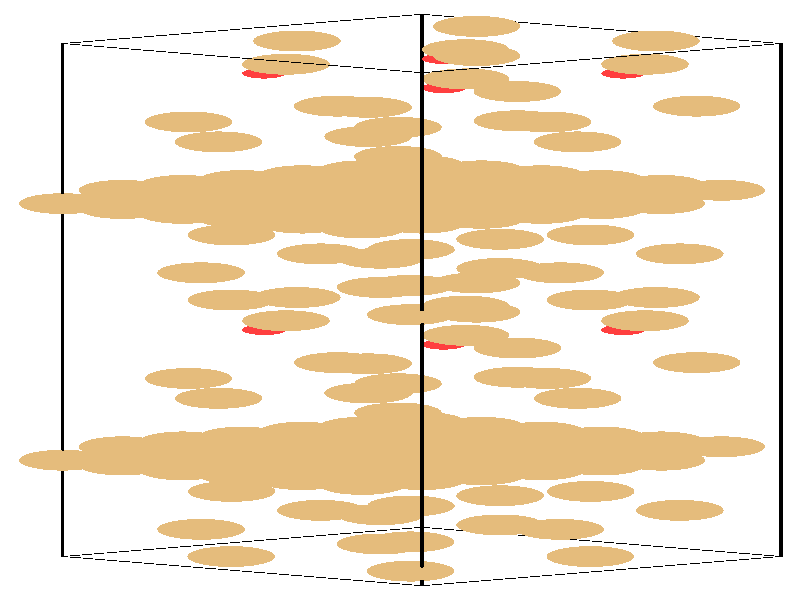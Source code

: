 #include "colors.inc"
#include "finish.inc"

global_settings {assumed_gamma 1 max_trace_level 6}
background {color White}
camera {orthographic
  right -24.13*x up 76.08*y
  direction 1.00*z
  location <0,0,50.00> look_at <0,0,0>}
light_source {<  2.00,   3.00,  40.00> color White
  area_light <0.70, 0, 0>, <0, 0.70, 0>, 3, 3
  adaptive 1 jitter}

#declare simple = finish {phong 0.7}
#declare pale = finish {ambient .5 diffuse .85 roughness .001 specular 0.200 }
#declare intermediate = finish {ambient 0.3 diffuse 0.6 specular 0.10 roughness 0.04 }
#declare vmd = finish {ambient .0 diffuse .65 phong 0.1 phong_size 40. specular 0.500 }
#declare jmol = finish {ambient .2 diffuse .6 specular 1 roughness .001 metallic}
#declare ase2 = finish {ambient 0.05 brilliance 3 diffuse 0.6 metallic specular 0.70 roughness 0.04 reflection 0.15}
#declare ase3 = finish {ambient .15 brilliance 2 diffuse .6 metallic specular 1. roughness .001 reflection .0}
#declare glass = finish {ambient .05 diffuse .3 specular 1. roughness .001}
#declare glass2 = finish {ambient .0 diffuse .3 specular 1. reflection .25 roughness .001}
#declare Rcell = 0.050;
#declare Rbond = 0.100;

#macro atom(LOC, R, COL, TRANS, FIN)
  sphere{LOC, R texture{pigment{color COL transmit TRANS} finish{FIN}}}
#end
#macro constrain(LOC, R, COL, TRANS FIN)
union{torus{R, Rcell rotate 45*z texture{pigment{color COL transmit TRANS} finish{FIN}}}
      torus{R, Rcell rotate -45*z texture{pigment{color COL transmit TRANS} finish{FIN}}}
      translate LOC}
#end

cylinder {<-10.17, -32.52, -33.83>, <  0.66, -36.23, -23.65>, Rcell pigment {Black}}
cylinder {<  0.66, -28.82, -44.00>, < 11.49, -32.52, -33.83>, Rcell pigment {Black}}
cylinder {<  0.66,  36.23, -20.33>, < 11.49,  32.52, -10.15>, Rcell pigment {Black}}
cylinder {<-10.17,  32.52, -10.15>, <  0.66,  28.82,   0.03>, Rcell pigment {Black}}
cylinder {<-10.17, -32.52, -33.83>, <  0.66, -28.82, -44.00>, Rcell pigment {Black}}
cylinder {<  0.66, -36.23, -23.65>, < 11.49, -32.52, -33.83>, Rcell pigment {Black}}
cylinder {<  0.66,  28.82,   0.03>, < 11.49,  32.52, -10.15>, Rcell pigment {Black}}
cylinder {<-10.17,  32.52, -10.15>, <  0.66,  36.23, -20.33>, Rcell pigment {Black}}
cylinder {<-10.17, -32.52, -33.83>, <-10.17,  32.52, -10.15>, Rcell pigment {Black}}
cylinder {<  0.66, -36.23, -23.65>, <  0.66,  28.82,   0.03>, Rcell pigment {Black}}
cylinder {< 11.49, -32.52, -33.83>, < 11.49,  32.52, -10.15>, Rcell pigment {Black}}
cylinder {<  0.66, -28.82, -44.00>, <  0.66,  36.23, -20.33>, Rcell pigment {Black}}
atom(<-10.17, -20.31, -29.38>, 1.32, rgb <0.78, 0.50, 0.20>, 0.0, ase3) // #0 
atom(< -8.37, -20.92, -27.68>, 1.32, rgb <0.78, 0.50, 0.20>, 0.0, ase3) // #1 
atom(< -6.56, -21.54, -25.99>, 1.32, rgb <0.78, 0.50, 0.20>, 0.0, ase3) // #2 
atom(< -8.37, -19.69, -31.08>, 1.32, rgb <0.78, 0.50, 0.20>, 0.0, ase3) // #3 
atom(< -6.56, -20.31, -29.38>, 1.32, rgb <0.78, 0.50, 0.20>, 0.0, ase3) // #4 
atom(< -4.76, -20.92, -27.68>, 1.32, rgb <0.78, 0.50, 0.20>, 0.0, ase3) // #5 
atom(< -6.56, -19.07, -32.77>, 1.32, rgb <0.78, 0.50, 0.20>, 0.0, ase3) // #6 
atom(< -4.76, -19.69, -31.08>, 1.32, rgb <0.78, 0.50, 0.20>, 0.0, ase3) // #7 
atom(< -2.95, -20.31, -29.38>, 1.32, rgb <0.78, 0.50, 0.20>, 0.0, ase3) // #8 
atom(< -8.37, -18.61, -28.76>, 1.32, rgb <0.78, 0.50, 0.20>, 0.0, ase3) // #9 
atom(< -6.56, -19.23, -27.07>, 1.32, rgb <0.78, 0.50, 0.20>, 0.0, ase3) // #10 
atom(< -4.76, -19.85, -25.37>, 1.32, rgb <0.78, 0.50, 0.20>, 0.0, ase3) // #11 
atom(< -6.56, -17.99, -30.46>, 1.32, rgb <0.78, 0.50, 0.20>, 0.0, ase3) // #12 
atom(< -4.76, -18.61, -28.76>, 1.32, rgb <0.78, 0.50, 0.20>, 0.0, ase3) // #13 
atom(< -2.95, -19.23, -27.07>, 1.32, rgb <0.78, 0.50, 0.20>, 0.0, ase3) // #14 
atom(< -4.76, -17.38, -32.15>, 1.32, rgb <0.78, 0.50, 0.20>, 0.0, ase3) // #15 
atom(< -2.95, -17.99, -30.46>, 1.32, rgb <0.78, 0.50, 0.20>, 0.0, ase3) // #16 
atom(< -1.14, -18.61, -28.76>, 1.32, rgb <0.78, 0.50, 0.20>, 0.0, ase3) // #17 
atom(<  3.02,   4.00, -13.80>, 1.32, rgb <0.78, 0.50, 0.20>, 0.0, ase3) // #18 
atom(< -0.96,  -8.09, -32.64>, 1.32, rgb <0.78, 0.50, 0.20>, 0.0, ase3) // #19 
atom(< -0.06, -10.62, -29.80>, 1.32, rgb <0.78, 0.50, 0.20>, 0.0, ase3) // #20 
atom(<  5.74,  -0.00, -17.21>, 1.32, rgb <0.78, 0.50, 0.20>, 0.0, ase3) // #21 
atom(<  1.98,  -4.48, -14.64>, 1.32, rgb <0.78, 0.50, 0.20>, 0.0, ase3) // #22 
atom(<  2.31,   2.17, -29.64>, 1.32, rgb <0.78, 0.50, 0.20>, 0.0, ase3) // #23 
atom(<  0.33,  10.11, -21.13>, 1.32, rgb <0.78, 0.50, 0.20>, 0.0, ase3) // #24 
atom(< -1.88,  -7.94, -26.53>, 1.32, rgb <0.78, 0.50, 0.20>, 0.0, ase3) // #25 
atom(< -0.59,   1.59, -11.44>, 1.32, rgb <0.78, 0.50, 0.20>, 0.0, ase3) // #26 
atom(< -4.10,  -3.78, -21.81>, 0.66, rgb <1.00, 0.05, 0.05>, 0.0, ase3) // #27 
atom(<  0.90, -16.75, -37.39>, 0.76, rgb <0.56, 0.56, 0.56>, 0.0, ase3) // #28 
atom(<-10.17,  12.22, -17.54>, 1.32, rgb <0.78, 0.50, 0.20>, 0.0, ase3) // #29 
atom(< -8.37,  11.60, -15.85>, 1.32, rgb <0.78, 0.50, 0.20>, 0.0, ase3) // #30 
atom(< -6.56,  10.98, -14.15>, 1.32, rgb <0.78, 0.50, 0.20>, 0.0, ase3) // #31 
atom(< -8.37,  12.83, -19.24>, 1.32, rgb <0.78, 0.50, 0.20>, 0.0, ase3) // #32 
atom(< -6.56,  12.22, -17.54>, 1.32, rgb <0.78, 0.50, 0.20>, 0.0, ase3) // #33 
atom(< -4.76,  11.60, -15.85>, 1.32, rgb <0.78, 0.50, 0.20>, 0.0, ase3) // #34 
atom(< -6.56,  13.45, -20.93>, 1.32, rgb <0.78, 0.50, 0.20>, 0.0, ase3) // #35 
atom(< -4.76,  12.83, -19.24>, 1.32, rgb <0.78, 0.50, 0.20>, 0.0, ase3) // #36 
atom(< -2.95,  12.22, -17.54>, 1.32, rgb <0.78, 0.50, 0.20>, 0.0, ase3) // #37 
atom(< -8.37,  13.91, -16.92>, 1.32, rgb <0.78, 0.50, 0.20>, 0.0, ase3) // #38 
atom(< -6.56,  13.29, -15.23>, 1.32, rgb <0.78, 0.50, 0.20>, 0.0, ase3) // #39 
atom(< -4.76,  12.68, -13.53>, 1.32, rgb <0.78, 0.50, 0.20>, 0.0, ase3) // #40 
atom(< -6.56,  14.53, -18.62>, 1.32, rgb <0.78, 0.50, 0.20>, 0.0, ase3) // #41 
atom(< -4.76,  13.91, -16.92>, 1.32, rgb <0.78, 0.50, 0.20>, 0.0, ase3) // #42 
atom(< -2.95,  13.29, -15.23>, 1.32, rgb <0.78, 0.50, 0.20>, 0.0, ase3) // #43 
atom(< -4.76,  15.15, -20.32>, 1.32, rgb <0.78, 0.50, 0.20>, 0.0, ase3) // #44 
atom(< -2.95,  14.53, -18.62>, 1.32, rgb <0.78, 0.50, 0.20>, 0.0, ase3) // #45 
atom(< -1.14,  13.91, -16.92>, 1.32, rgb <0.78, 0.50, 0.20>, 0.0, ase3) // #46 
atom(<  3.02, -28.52, -25.64>, 1.32, rgb <0.78, 0.50, 0.20>, 0.0, ase3) // #47 
atom(< -0.96,  24.43, -20.80>, 1.32, rgb <0.78, 0.50, 0.20>, 0.0, ase3) // #48 
atom(< -0.06,  21.90, -17.97>, 1.32, rgb <0.78, 0.50, 0.20>, 0.0, ase3) // #49 
atom(<  5.74, -32.53, -29.05>, 1.32, rgb <0.78, 0.50, 0.20>, 0.0, ase3) // #50 
atom(<  1.98,  28.04,  -2.80>, 1.32, rgb <0.78, 0.50, 0.20>, 0.0, ase3) // #51 
atom(<  2.31,  34.69, -17.80>, 1.32, rgb <0.78, 0.50, 0.20>, 0.0, ase3) // #52 
atom(<  0.33, -22.42, -32.97>, 1.32, rgb <0.78, 0.50, 0.20>, 0.0, ase3) // #53 
atom(< -1.88,  24.58, -14.70>, 1.32, rgb <0.78, 0.50, 0.20>, 0.0, ase3) // #54 
atom(< -0.59, -30.93, -23.28>, 1.32, rgb <0.78, 0.50, 0.20>, 0.0, ase3) // #55 
atom(< -4.10,  28.74,  -9.98>, 0.66, rgb <1.00, 0.05, 0.05>, 0.0, ase3) // #56 
atom(<  0.90,  15.77, -25.55>, 0.76, rgb <0.56, 0.56, 0.56>, 0.0, ase3) // #57 
atom(< -4.76, -18.45, -34.47>, 1.32, rgb <0.78, 0.50, 0.20>, 0.0, ase3) // #58 
atom(< -2.95, -19.07, -32.77>, 1.32, rgb <0.78, 0.50, 0.20>, 0.0, ase3) // #59 
atom(< -1.15, -19.69, -31.08>, 1.32, rgb <0.78, 0.50, 0.20>, 0.0, ase3) // #60 
atom(< -2.95, -17.84, -36.16>, 1.32, rgb <0.78, 0.50, 0.20>, 0.0, ase3) // #61 
atom(< -1.15, -18.45, -34.47>, 1.32, rgb <0.78, 0.50, 0.20>, 0.0, ase3) // #62 
atom(<  0.66, -19.07, -32.77>, 1.32, rgb <0.78, 0.50, 0.20>, 0.0, ase3) // #63 
atom(< -1.15, -17.22, -37.86>, 1.32, rgb <0.78, 0.50, 0.20>, 0.0, ase3) // #64 
atom(<  0.66, -17.84, -36.16>, 1.32, rgb <0.78, 0.50, 0.20>, 0.0, ase3) // #65 
atom(<  2.46, -18.45, -34.47>, 1.32, rgb <0.78, 0.50, 0.20>, 0.0, ase3) // #66 
atom(< -2.95, -16.76, -33.85>, 1.32, rgb <0.78, 0.50, 0.20>, 0.0, ase3) // #67 
atom(< -1.15, -17.38, -32.15>, 1.32, rgb <0.78, 0.50, 0.20>, 0.0, ase3) // #68 
atom(<  0.66, -17.99, -30.46>, 1.32, rgb <0.78, 0.50, 0.20>, 0.0, ase3) // #69 
atom(< -1.15, -16.14, -35.55>, 1.32, rgb <0.78, 0.50, 0.20>, 0.0, ase3) // #70 
atom(<  0.66, -16.76, -33.85>, 1.32, rgb <0.78, 0.50, 0.20>, 0.0, ase3) // #71 
atom(<  2.46, -17.38, -32.15>, 1.32, rgb <0.78, 0.50, 0.20>, 0.0, ase3) // #72 
atom(<  0.66, -15.52, -37.24>, 1.32, rgb <0.78, 0.50, 0.20>, 0.0, ase3) // #73 
atom(<  2.46, -16.14, -35.55>, 1.32, rgb <0.78, 0.50, 0.20>, 0.0, ase3) // #74 
atom(<  4.27, -16.76, -33.85>, 1.32, rgb <0.78, 0.50, 0.20>, 0.0, ase3) // #75 
atom(<  8.44,   5.85, -18.89>, 1.32, rgb <0.78, 0.50, 0.20>, 0.0, ase3) // #76 
atom(< -6.38,  -9.95, -27.55>, 1.32, rgb <0.78, 0.50, 0.20>, 0.0, ase3) // #77 
atom(< -5.47, -12.47, -24.71>, 1.32, rgb <0.78, 0.50, 0.20>, 0.0, ase3) // #78 
atom(<  0.32,  -1.86, -12.12>, 1.32, rgb <0.78, 0.50, 0.20>, 0.0, ase3) // #79 
atom(<  7.39,  -2.63, -19.73>, 1.32, rgb <0.78, 0.50, 0.20>, 0.0, ase3) // #80 
atom(< -3.11,   0.32, -24.55>, 1.32, rgb <0.78, 0.50, 0.20>, 0.0, ase3) // #81 
atom(< -5.08,   8.25, -16.04>, 1.32, rgb <0.78, 0.50, 0.20>, 0.0, ase3) // #82 
atom(<  3.54,  -6.09, -31.62>, 1.32, rgb <0.78, 0.50, 0.20>, 0.0, ase3) // #83 
atom(<  4.83,   3.45, -16.53>, 1.32, rgb <0.78, 0.50, 0.20>, 0.0, ase3) // #84 
atom(<  1.32,  -1.93, -26.90>, 0.66, rgb <1.00, 0.05, 0.05>, 0.0, ase3) // #85 
atom(< -4.51, -18.60, -32.30>, 0.76, rgb <0.56, 0.56, 0.56>, 0.0, ase3) // #86 
atom(< -4.76,  14.07, -22.63>, 1.32, rgb <0.78, 0.50, 0.20>, 0.0, ase3) // #87 
atom(< -2.95,  13.45, -20.93>, 1.32, rgb <0.78, 0.50, 0.20>, 0.0, ase3) // #88 
atom(< -1.15,  12.83, -19.24>, 1.32, rgb <0.78, 0.50, 0.20>, 0.0, ase3) // #89 
atom(< -2.95,  14.69, -24.33>, 1.32, rgb <0.78, 0.50, 0.20>, 0.0, ase3) // #90 
atom(< -1.15,  14.07, -22.63>, 1.32, rgb <0.78, 0.50, 0.20>, 0.0, ase3) // #91 
atom(<  0.66,  13.45, -20.93>, 1.32, rgb <0.78, 0.50, 0.20>, 0.0, ase3) // #92 
atom(< -1.15,  15.30, -26.02>, 1.32, rgb <0.78, 0.50, 0.20>, 0.0, ase3) // #93 
atom(<  0.66,  14.69, -24.33>, 1.32, rgb <0.78, 0.50, 0.20>, 0.0, ase3) // #94 
atom(<  2.46,  14.07, -22.63>, 1.32, rgb <0.78, 0.50, 0.20>, 0.0, ase3) // #95 
atom(< -2.95,  15.76, -22.01>, 1.32, rgb <0.78, 0.50, 0.20>, 0.0, ase3) // #96 
atom(< -1.15,  15.15, -20.32>, 1.32, rgb <0.78, 0.50, 0.20>, 0.0, ase3) // #97 
atom(<  0.66,  14.53, -18.62>, 1.32, rgb <0.78, 0.50, 0.20>, 0.0, ase3) // #98 
atom(< -1.15,  16.38, -23.71>, 1.32, rgb <0.78, 0.50, 0.20>, 0.0, ase3) // #99 
atom(<  0.66,  15.76, -22.01>, 1.32, rgb <0.78, 0.50, 0.20>, 0.0, ase3) // #100 
atom(<  2.46,  15.15, -20.32>, 1.32, rgb <0.78, 0.50, 0.20>, 0.0, ase3) // #101 
atom(<  0.66,  17.00, -25.41>, 1.32, rgb <0.78, 0.50, 0.20>, 0.0, ase3) // #102 
atom(<  2.46,  16.38, -23.71>, 1.32, rgb <0.78, 0.50, 0.20>, 0.0, ase3) // #103 
atom(<  4.27,  15.76, -22.01>, 1.32, rgb <0.78, 0.50, 0.20>, 0.0, ase3) // #104 
atom(<  8.44, -26.67, -30.73>, 1.32, rgb <0.78, 0.50, 0.20>, 0.0, ase3) // #105 
atom(< -6.38,  22.58, -15.72>, 1.32, rgb <0.78, 0.50, 0.20>, 0.0, ase3) // #106 
atom(< -5.47,  20.05, -12.88>, 1.32, rgb <0.78, 0.50, 0.20>, 0.0, ase3) // #107 
atom(<  0.32, -34.38, -23.96>, 1.32, rgb <0.78, 0.50, 0.20>, 0.0, ase3) // #108 
atom(<  7.39,  29.89,  -7.89>, 1.32, rgb <0.78, 0.50, 0.20>, 0.0, ase3) // #109 
atom(< -3.11,  32.84, -12.71>, 1.32, rgb <0.78, 0.50, 0.20>, 0.0, ase3) // #110 
atom(< -5.08, -24.27, -27.88>, 1.32, rgb <0.78, 0.50, 0.20>, 0.0, ase3) // #111 
atom(<  3.54,  26.43, -19.78>, 1.32, rgb <0.78, 0.50, 0.20>, 0.0, ase3) // #112 
atom(<  4.83, -29.08, -28.37>, 1.32, rgb <0.78, 0.50, 0.20>, 0.0, ase3) // #113 
atom(<  1.32,  30.59, -15.07>, 0.66, rgb <1.00, 0.05, 0.05>, 0.0, ase3) // #114 
atom(< -4.51,  13.92, -20.47>, 0.76, rgb <0.56, 0.56, 0.56>, 0.0, ase3) // #115 
atom(< -4.76, -22.16, -24.29>, 1.32, rgb <0.78, 0.50, 0.20>, 0.0, ase3) // #116 
atom(< -2.95, -22.78, -22.59>, 1.32, rgb <0.78, 0.50, 0.20>, 0.0, ase3) // #117 
atom(< -1.14, -23.39, -20.90>, 1.32, rgb <0.78, 0.50, 0.20>, 0.0, ase3) // #118 
atom(< -2.95, -21.54, -25.99>, 1.32, rgb <0.78, 0.50, 0.20>, 0.0, ase3) // #119 
atom(< -1.15, -22.16, -24.29>, 1.32, rgb <0.78, 0.50, 0.20>, 0.0, ase3) // #120 
atom(<  0.66, -22.78, -22.59>, 1.32, rgb <0.78, 0.50, 0.20>, 0.0, ase3) // #121 
atom(< -1.15, -20.92, -27.68>, 1.32, rgb <0.78, 0.50, 0.20>, 0.0, ase3) // #122 
atom(<  0.66, -21.54, -25.99>, 1.32, rgb <0.78, 0.50, 0.20>, 0.0, ase3) // #123 
atom(<  2.46, -22.16, -24.29>, 1.32, rgb <0.78, 0.50, 0.20>, 0.0, ase3) // #124 
atom(< -2.95, -20.46, -23.67>, 1.32, rgb <0.78, 0.50, 0.20>, 0.0, ase3) // #125 
atom(< -1.15, -21.08, -21.98>, 1.32, rgb <0.78, 0.50, 0.20>, 0.0, ase3) // #126 
atom(<  0.66, -21.70, -20.28>, 1.32, rgb <0.78, 0.50, 0.20>, 0.0, ase3) // #127 
atom(< -1.15, -19.85, -25.37>, 1.32, rgb <0.78, 0.50, 0.20>, 0.0, ase3) // #128 
atom(<  0.66, -20.46, -23.67>, 1.32, rgb <0.78, 0.50, 0.20>, 0.0, ase3) // #129 
atom(<  2.46, -21.08, -21.98>, 1.32, rgb <0.78, 0.50, 0.20>, 0.0, ase3) // #130 
atom(<  0.66, -19.23, -27.07>, 1.32, rgb <0.78, 0.50, 0.20>, 0.0, ase3) // #131 
atom(<  2.46, -19.85, -25.37>, 1.32, rgb <0.78, 0.50, 0.20>, 0.0, ase3) // #132 
atom(<  4.27, -20.46, -23.67>, 1.32, rgb <0.78, 0.50, 0.20>, 0.0, ase3) // #133 
atom(< -2.39,   5.85, -18.89>, 1.32, rgb <0.78, 0.50, 0.20>, 0.0, ase3) // #134 
atom(<  4.45,  -9.95, -27.55>, 1.32, rgb <0.78, 0.50, 0.20>, 0.0, ase3) // #135 
atom(<  5.36, -12.47, -24.71>, 1.32, rgb <0.78, 0.50, 0.20>, 0.0, ase3) // #136 
atom(<  0.32,   1.85, -22.30>, 1.32, rgb <0.78, 0.50, 0.20>, 0.0, ase3) // #137 
atom(< -3.44,  -2.63, -19.73>, 1.32, rgb <0.78, 0.50, 0.20>, 0.0, ase3) // #138 
atom(<  7.72,   0.32, -24.55>, 1.32, rgb <0.78, 0.50, 0.20>, 0.0, ase3) // #139 
atom(<  5.75,   8.25, -16.04>, 1.32, rgb <0.78, 0.50, 0.20>, 0.0, ase3) // #140 
atom(<  3.54,  -9.79, -21.45>, 1.32, rgb <0.78, 0.50, 0.20>, 0.0, ase3) // #141 
atom(< -6.00,   3.45, -16.53>, 1.32, rgb <0.78, 0.50, 0.20>, 0.0, ase3) // #142 
atom(<  1.32,  -5.63, -16.73>, 0.66, rgb <1.00, 0.05, 0.05>, 0.0, ase3) // #143 
atom(<  6.32, -18.60, -32.30>, 0.76, rgb <0.56, 0.56, 0.56>, 0.0, ase3) // #144 
atom(< -4.76,  10.36, -12.45>, 1.32, rgb <0.78, 0.50, 0.20>, 0.0, ase3) // #145 
atom(< -2.95,   9.75, -10.76>, 1.32, rgb <0.78, 0.50, 0.20>, 0.0, ase3) // #146 
atom(< -1.14,   9.13,  -9.06>, 1.32, rgb <0.78, 0.50, 0.20>, 0.0, ase3) // #147 
atom(< -2.95,  10.98, -14.15>, 1.32, rgb <0.78, 0.50, 0.20>, 0.0, ase3) // #148 
atom(< -1.15,  10.36, -12.45>, 1.32, rgb <0.78, 0.50, 0.20>, 0.0, ase3) // #149 
atom(<  0.66,   9.75, -10.76>, 1.32, rgb <0.78, 0.50, 0.20>, 0.0, ase3) // #150 
atom(< -1.15,  11.60, -15.85>, 1.32, rgb <0.78, 0.50, 0.20>, 0.0, ase3) // #151 
atom(<  0.66,  10.98, -14.15>, 1.32, rgb <0.78, 0.50, 0.20>, 0.0, ase3) // #152 
atom(<  2.46,  10.36, -12.45>, 1.32, rgb <0.78, 0.50, 0.20>, 0.0, ase3) // #153 
atom(< -2.95,  12.06, -11.84>, 1.32, rgb <0.78, 0.50, 0.20>, 0.0, ase3) // #154 
atom(< -1.15,  11.44, -10.14>, 1.32, rgb <0.78, 0.50, 0.20>, 0.0, ase3) // #155 
atom(<  0.66,  10.83,  -8.44>, 1.32, rgb <0.78, 0.50, 0.20>, 0.0, ase3) // #156 
atom(< -1.15,  12.68, -13.53>, 1.32, rgb <0.78, 0.50, 0.20>, 0.0, ase3) // #157 
atom(<  0.66,  12.06, -11.84>, 1.32, rgb <0.78, 0.50, 0.20>, 0.0, ase3) // #158 
atom(<  2.46,  11.44, -10.14>, 1.32, rgb <0.78, 0.50, 0.20>, 0.0, ase3) // #159 
atom(<  0.66,  13.29, -15.23>, 1.32, rgb <0.78, 0.50, 0.20>, 0.0, ase3) // #160 
atom(<  2.46,  12.68, -13.53>, 1.32, rgb <0.78, 0.50, 0.20>, 0.0, ase3) // #161 
atom(<  4.27,  12.06, -11.84>, 1.32, rgb <0.78, 0.50, 0.20>, 0.0, ase3) // #162 
atom(< -2.39, -26.67, -30.73>, 1.32, rgb <0.78, 0.50, 0.20>, 0.0, ase3) // #163 
atom(<  4.45,  22.58, -15.72>, 1.32, rgb <0.78, 0.50, 0.20>, 0.0, ase3) // #164 
atom(<  5.36,  20.05, -12.88>, 1.32, rgb <0.78, 0.50, 0.20>, 0.0, ase3) // #165 
atom(<  0.32, -30.67, -34.14>, 1.32, rgb <0.78, 0.50, 0.20>, 0.0, ase3) // #166 
atom(< -3.44,  29.89,  -7.89>, 1.32, rgb <0.78, 0.50, 0.20>, 0.0, ase3) // #167 
atom(<  7.72,  32.84, -12.71>, 1.32, rgb <0.78, 0.50, 0.20>, 0.0, ase3) // #168 
atom(<  5.75, -24.27, -27.88>, 1.32, rgb <0.78, 0.50, 0.20>, 0.0, ase3) // #169 
atom(<  3.54,  22.73,  -9.61>, 1.32, rgb <0.78, 0.50, 0.20>, 0.0, ase3) // #170 
atom(< -6.00, -29.08, -28.37>, 1.32, rgb <0.78, 0.50, 0.20>, 0.0, ase3) // #171 
atom(<  1.32,  26.89,  -4.89>, 0.66, rgb <1.00, 0.05, 0.05>, 0.0, ase3) // #172 
atom(<  6.32,  13.92, -20.47>, 0.76, rgb <0.56, 0.56, 0.56>, 0.0, ase3) // #173 
atom(<  0.66, -20.31, -29.38>, 1.32, rgb <0.78, 0.50, 0.20>, 0.0, ase3) // #174 
atom(<  2.46, -20.92, -27.68>, 1.32, rgb <0.78, 0.50, 0.20>, 0.0, ase3) // #175 
atom(<  4.27, -21.54, -25.99>, 1.32, rgb <0.78, 0.50, 0.20>, 0.0, ase3) // #176 
atom(<  2.46, -19.69, -31.08>, 1.32, rgb <0.78, 0.50, 0.20>, 0.0, ase3) // #177 
atom(<  4.27, -20.31, -29.38>, 1.32, rgb <0.78, 0.50, 0.20>, 0.0, ase3) // #178 
atom(<  6.07, -20.92, -27.68>, 1.32, rgb <0.78, 0.50, 0.20>, 0.0, ase3) // #179 
atom(<  4.27, -19.07, -32.77>, 1.32, rgb <0.78, 0.50, 0.20>, 0.0, ase3) // #180 
atom(<  6.07, -19.69, -31.08>, 1.32, rgb <0.78, 0.50, 0.20>, 0.0, ase3) // #181 
atom(<  7.88, -20.31, -29.38>, 1.32, rgb <0.78, 0.50, 0.20>, 0.0, ase3) // #182 
atom(<  2.46, -18.61, -28.76>, 1.32, rgb <0.78, 0.50, 0.20>, 0.0, ase3) // #183 
atom(<  4.27, -19.23, -27.07>, 1.32, rgb <0.78, 0.50, 0.20>, 0.0, ase3) // #184 
atom(<  6.07, -19.85, -25.37>, 1.32, rgb <0.78, 0.50, 0.20>, 0.0, ase3) // #185 
atom(<  4.27, -17.99, -30.46>, 1.32, rgb <0.78, 0.50, 0.20>, 0.0, ase3) // #186 
atom(<  6.07, -18.61, -28.76>, 1.32, rgb <0.78, 0.50, 0.20>, 0.0, ase3) // #187 
atom(<  7.88, -19.23, -27.07>, 1.32, rgb <0.78, 0.50, 0.20>, 0.0, ase3) // #188 
atom(<  6.07, -17.38, -32.15>, 1.32, rgb <0.78, 0.50, 0.20>, 0.0, ase3) // #189 
atom(<  7.88, -17.99, -30.46>, 1.32, rgb <0.78, 0.50, 0.20>, 0.0, ase3) // #190 
atom(<  9.69, -18.61, -28.76>, 1.32, rgb <0.78, 0.50, 0.20>, 0.0, ase3) // #191 
atom(<  3.02,   7.70, -23.98>, 1.32, rgb <0.78, 0.50, 0.20>, 0.0, ase3) // #192 
atom(< -0.96, -11.80, -22.46>, 1.32, rgb <0.78, 0.50, 0.20>, 0.0, ase3) // #193 
atom(< -0.06, -14.32, -19.63>, 1.32, rgb <0.78, 0.50, 0.20>, 0.0, ase3) // #194 
atom(< -5.09,  -0.00, -17.21>, 1.32, rgb <0.78, 0.50, 0.20>, 0.0, ase3) // #195 
atom(<  1.98,  -0.78, -24.82>, 1.32, rgb <0.78, 0.50, 0.20>, 0.0, ase3) // #196 
atom(<  2.31,  -1.54, -19.46>, 1.32, rgb <0.78, 0.50, 0.20>, 0.0, ase3) // #197 
atom(<  0.33,   6.40, -10.95>, 1.32, rgb <0.78, 0.50, 0.20>, 0.0, ase3) // #198 
atom(<  8.95,  -7.94, -26.53>, 1.32, rgb <0.78, 0.50, 0.20>, 0.0, ase3) // #199 
atom(< -0.59,   5.30, -21.62>, 1.32, rgb <0.78, 0.50, 0.20>, 0.0, ase3) // #200 
atom(<  6.73,  -3.78, -21.81>, 0.66, rgb <1.00, 0.05, 0.05>, 0.0, ase3) // #201 
atom(<  0.90, -20.46, -27.22>, 0.76, rgb <0.56, 0.56, 0.56>, 0.0, ase3) // #202 
atom(<  0.66,  12.22, -17.54>, 1.32, rgb <0.78, 0.50, 0.20>, 0.0, ase3) // #203 
atom(<  2.46,  11.60, -15.85>, 1.32, rgb <0.78, 0.50, 0.20>, 0.0, ase3) // #204 
atom(<  4.27,  10.98, -14.15>, 1.32, rgb <0.78, 0.50, 0.20>, 0.0, ase3) // #205 
atom(<  2.46,  12.83, -19.24>, 1.32, rgb <0.78, 0.50, 0.20>, 0.0, ase3) // #206 
atom(<  4.27,  12.22, -17.54>, 1.32, rgb <0.78, 0.50, 0.20>, 0.0, ase3) // #207 
atom(<  6.07,  11.60, -15.85>, 1.32, rgb <0.78, 0.50, 0.20>, 0.0, ase3) // #208 
atom(<  4.27,  13.45, -20.93>, 1.32, rgb <0.78, 0.50, 0.20>, 0.0, ase3) // #209 
atom(<  6.07,  12.83, -19.24>, 1.32, rgb <0.78, 0.50, 0.20>, 0.0, ase3) // #210 
atom(<  7.88,  12.22, -17.54>, 1.32, rgb <0.78, 0.50, 0.20>, 0.0, ase3) // #211 
atom(<  2.46,  13.91, -16.92>, 1.32, rgb <0.78, 0.50, 0.20>, 0.0, ase3) // #212 
atom(<  4.27,  13.29, -15.23>, 1.32, rgb <0.78, 0.50, 0.20>, 0.0, ase3) // #213 
atom(<  6.07,  12.68, -13.53>, 1.32, rgb <0.78, 0.50, 0.20>, 0.0, ase3) // #214 
atom(<  4.27,  14.53, -18.62>, 1.32, rgb <0.78, 0.50, 0.20>, 0.0, ase3) // #215 
atom(<  6.07,  13.91, -16.92>, 1.32, rgb <0.78, 0.50, 0.20>, 0.0, ase3) // #216 
atom(<  7.88,  13.29, -15.23>, 1.32, rgb <0.78, 0.50, 0.20>, 0.0, ase3) // #217 
atom(<  6.07,  15.15, -20.32>, 1.32, rgb <0.78, 0.50, 0.20>, 0.0, ase3) // #218 
atom(<  7.88,  14.53, -18.62>, 1.32, rgb <0.78, 0.50, 0.20>, 0.0, ase3) // #219 
atom(<  9.69,  13.91, -16.92>, 1.32, rgb <0.78, 0.50, 0.20>, 0.0, ase3) // #220 
atom(<  3.02, -24.82, -35.81>, 1.32, rgb <0.78, 0.50, 0.20>, 0.0, ase3) // #221 
atom(< -0.96,  20.72, -10.63>, 1.32, rgb <0.78, 0.50, 0.20>, 0.0, ase3) // #222 
atom(< -0.06,  18.20,  -7.79>, 1.32, rgb <0.78, 0.50, 0.20>, 0.0, ase3) // #223 
atom(< -5.09, -32.53, -29.05>, 1.32, rgb <0.78, 0.50, 0.20>, 0.0, ase3) // #224 
atom(<  1.98,  31.74, -12.98>, 1.32, rgb <0.78, 0.50, 0.20>, 0.0, ase3) // #225 
atom(<  2.31,  30.99,  -7.62>, 1.32, rgb <0.78, 0.50, 0.20>, 0.0, ase3) // #226 
atom(<  0.33, -26.12, -22.79>, 1.32, rgb <0.78, 0.50, 0.20>, 0.0, ase3) // #227 
atom(<  8.95,  24.58, -14.70>, 1.32, rgb <0.78, 0.50, 0.20>, 0.0, ase3) // #228 
atom(< -0.59, -27.22, -33.46>, 1.32, rgb <0.78, 0.50, 0.20>, 0.0, ase3) // #229 
atom(<  6.73,  28.74,  -9.98>, 0.66, rgb <1.00, 0.05, 0.05>, 0.0, ase3) // #230 
atom(<  0.90,  12.07, -15.38>, 0.76, rgb <0.56, 0.56, 0.56>, 0.0, ase3) // #231 
